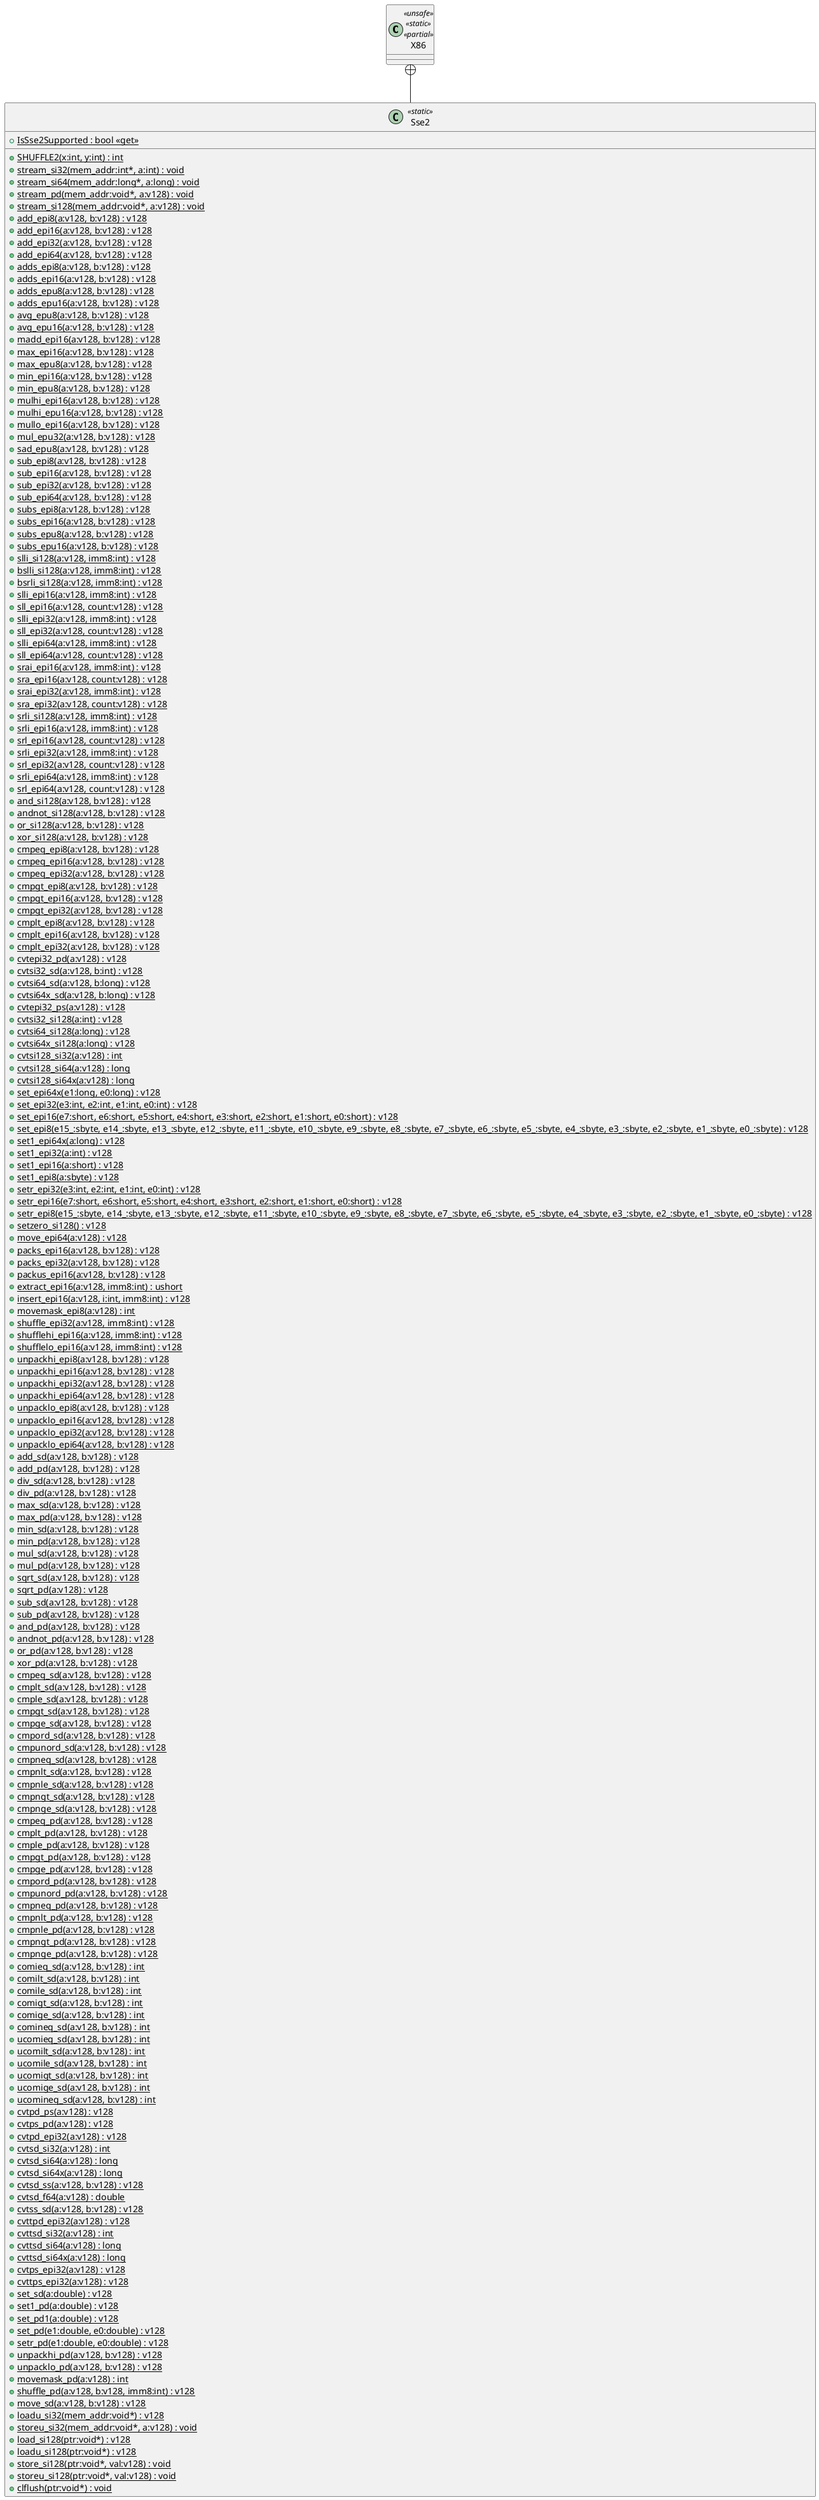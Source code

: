 @startuml
class X86 <<unsafe>> <<static>> <<partial>> {
}
class Sse2 <<static>> {
    + {static} IsSse2Supported : bool <<get>>
    + {static} SHUFFLE2(x:int, y:int) : int
    + {static} stream_si32(mem_addr:int*, a:int) : void
    + {static} stream_si64(mem_addr:long*, a:long) : void
    + {static} stream_pd(mem_addr:void*, a:v128) : void
    + {static} stream_si128(mem_addr:void*, a:v128) : void
    + {static} add_epi8(a:v128, b:v128) : v128
    + {static} add_epi16(a:v128, b:v128) : v128
    + {static} add_epi32(a:v128, b:v128) : v128
    + {static} add_epi64(a:v128, b:v128) : v128
    + {static} adds_epi8(a:v128, b:v128) : v128
    + {static} adds_epi16(a:v128, b:v128) : v128
    + {static} adds_epu8(a:v128, b:v128) : v128
    + {static} adds_epu16(a:v128, b:v128) : v128
    + {static} avg_epu8(a:v128, b:v128) : v128
    + {static} avg_epu16(a:v128, b:v128) : v128
    + {static} madd_epi16(a:v128, b:v128) : v128
    + {static} max_epi16(a:v128, b:v128) : v128
    + {static} max_epu8(a:v128, b:v128) : v128
    + {static} min_epi16(a:v128, b:v128) : v128
    + {static} min_epu8(a:v128, b:v128) : v128
    + {static} mulhi_epi16(a:v128, b:v128) : v128
    + {static} mulhi_epu16(a:v128, b:v128) : v128
    + {static} mullo_epi16(a:v128, b:v128) : v128
    + {static} mul_epu32(a:v128, b:v128) : v128
    + {static} sad_epu8(a:v128, b:v128) : v128
    + {static} sub_epi8(a:v128, b:v128) : v128
    + {static} sub_epi16(a:v128, b:v128) : v128
    + {static} sub_epi32(a:v128, b:v128) : v128
    + {static} sub_epi64(a:v128, b:v128) : v128
    + {static} subs_epi8(a:v128, b:v128) : v128
    + {static} subs_epi16(a:v128, b:v128) : v128
    + {static} subs_epu8(a:v128, b:v128) : v128
    + {static} subs_epu16(a:v128, b:v128) : v128
    + {static} slli_si128(a:v128, imm8:int) : v128
    + {static} bslli_si128(a:v128, imm8:int) : v128
    + {static} bsrli_si128(a:v128, imm8:int) : v128
    + {static} slli_epi16(a:v128, imm8:int) : v128
    + {static} sll_epi16(a:v128, count:v128) : v128
    + {static} slli_epi32(a:v128, imm8:int) : v128
    + {static} sll_epi32(a:v128, count:v128) : v128
    + {static} slli_epi64(a:v128, imm8:int) : v128
    + {static} sll_epi64(a:v128, count:v128) : v128
    + {static} srai_epi16(a:v128, imm8:int) : v128
    + {static} sra_epi16(a:v128, count:v128) : v128
    + {static} srai_epi32(a:v128, imm8:int) : v128
    + {static} sra_epi32(a:v128, count:v128) : v128
    + {static} srli_si128(a:v128, imm8:int) : v128
    + {static} srli_epi16(a:v128, imm8:int) : v128
    + {static} srl_epi16(a:v128, count:v128) : v128
    + {static} srli_epi32(a:v128, imm8:int) : v128
    + {static} srl_epi32(a:v128, count:v128) : v128
    + {static} srli_epi64(a:v128, imm8:int) : v128
    + {static} srl_epi64(a:v128, count:v128) : v128
    + {static} and_si128(a:v128, b:v128) : v128
    + {static} andnot_si128(a:v128, b:v128) : v128
    + {static} or_si128(a:v128, b:v128) : v128
    + {static} xor_si128(a:v128, b:v128) : v128
    + {static} cmpeq_epi8(a:v128, b:v128) : v128
    + {static} cmpeq_epi16(a:v128, b:v128) : v128
    + {static} cmpeq_epi32(a:v128, b:v128) : v128
    + {static} cmpgt_epi8(a:v128, b:v128) : v128
    + {static} cmpgt_epi16(a:v128, b:v128) : v128
    + {static} cmpgt_epi32(a:v128, b:v128) : v128
    + {static} cmplt_epi8(a:v128, b:v128) : v128
    + {static} cmplt_epi16(a:v128, b:v128) : v128
    + {static} cmplt_epi32(a:v128, b:v128) : v128
    + {static} cvtepi32_pd(a:v128) : v128
    + {static} cvtsi32_sd(a:v128, b:int) : v128
    + {static} cvtsi64_sd(a:v128, b:long) : v128
    + {static} cvtsi64x_sd(a:v128, b:long) : v128
    + {static} cvtepi32_ps(a:v128) : v128
    + {static} cvtsi32_si128(a:int) : v128
    + {static} cvtsi64_si128(a:long) : v128
    + {static} cvtsi64x_si128(a:long) : v128
    + {static} cvtsi128_si32(a:v128) : int
    + {static} cvtsi128_si64(a:v128) : long
    + {static} cvtsi128_si64x(a:v128) : long
    + {static} set_epi64x(e1:long, e0:long) : v128
    + {static} set_epi32(e3:int, e2:int, e1:int, e0:int) : v128
    + {static} set_epi16(e7:short, e6:short, e5:short, e4:short, e3:short, e2:short, e1:short, e0:short) : v128
    + {static} set_epi8(e15_:sbyte, e14_:sbyte, e13_:sbyte, e12_:sbyte, e11_:sbyte, e10_:sbyte, e9_:sbyte, e8_:sbyte, e7_:sbyte, e6_:sbyte, e5_:sbyte, e4_:sbyte, e3_:sbyte, e2_:sbyte, e1_:sbyte, e0_:sbyte) : v128
    + {static} set1_epi64x(a:long) : v128
    + {static} set1_epi32(a:int) : v128
    + {static} set1_epi16(a:short) : v128
    + {static} set1_epi8(a:sbyte) : v128
    + {static} setr_epi32(e3:int, e2:int, e1:int, e0:int) : v128
    + {static} setr_epi16(e7:short, e6:short, e5:short, e4:short, e3:short, e2:short, e1:short, e0:short) : v128
    + {static} setr_epi8(e15_:sbyte, e14_:sbyte, e13_:sbyte, e12_:sbyte, e11_:sbyte, e10_:sbyte, e9_:sbyte, e8_:sbyte, e7_:sbyte, e6_:sbyte, e5_:sbyte, e4_:sbyte, e3_:sbyte, e2_:sbyte, e1_:sbyte, e0_:sbyte) : v128
    + {static} setzero_si128() : v128
    + {static} move_epi64(a:v128) : v128
    + {static} packs_epi16(a:v128, b:v128) : v128
    + {static} packs_epi32(a:v128, b:v128) : v128
    + {static} packus_epi16(a:v128, b:v128) : v128
    + {static} extract_epi16(a:v128, imm8:int) : ushort
    + {static} insert_epi16(a:v128, i:int, imm8:int) : v128
    + {static} movemask_epi8(a:v128) : int
    + {static} shuffle_epi32(a:v128, imm8:int) : v128
    + {static} shufflehi_epi16(a:v128, imm8:int) : v128
    + {static} shufflelo_epi16(a:v128, imm8:int) : v128
    + {static} unpackhi_epi8(a:v128, b:v128) : v128
    + {static} unpackhi_epi16(a:v128, b:v128) : v128
    + {static} unpackhi_epi32(a:v128, b:v128) : v128
    + {static} unpackhi_epi64(a:v128, b:v128) : v128
    + {static} unpacklo_epi8(a:v128, b:v128) : v128
    + {static} unpacklo_epi16(a:v128, b:v128) : v128
    + {static} unpacklo_epi32(a:v128, b:v128) : v128
    + {static} unpacklo_epi64(a:v128, b:v128) : v128
    + {static} add_sd(a:v128, b:v128) : v128
    + {static} add_pd(a:v128, b:v128) : v128
    + {static} div_sd(a:v128, b:v128) : v128
    + {static} div_pd(a:v128, b:v128) : v128
    + {static} max_sd(a:v128, b:v128) : v128
    + {static} max_pd(a:v128, b:v128) : v128
    + {static} min_sd(a:v128, b:v128) : v128
    + {static} min_pd(a:v128, b:v128) : v128
    + {static} mul_sd(a:v128, b:v128) : v128
    + {static} mul_pd(a:v128, b:v128) : v128
    + {static} sqrt_sd(a:v128, b:v128) : v128
    + {static} sqrt_pd(a:v128) : v128
    + {static} sub_sd(a:v128, b:v128) : v128
    + {static} sub_pd(a:v128, b:v128) : v128
    + {static} and_pd(a:v128, b:v128) : v128
    + {static} andnot_pd(a:v128, b:v128) : v128
    + {static} or_pd(a:v128, b:v128) : v128
    + {static} xor_pd(a:v128, b:v128) : v128
    + {static} cmpeq_sd(a:v128, b:v128) : v128
    + {static} cmplt_sd(a:v128, b:v128) : v128
    + {static} cmple_sd(a:v128, b:v128) : v128
    + {static} cmpgt_sd(a:v128, b:v128) : v128
    + {static} cmpge_sd(a:v128, b:v128) : v128
    + {static} cmpord_sd(a:v128, b:v128) : v128
    + {static} cmpunord_sd(a:v128, b:v128) : v128
    + {static} cmpneq_sd(a:v128, b:v128) : v128
    + {static} cmpnlt_sd(a:v128, b:v128) : v128
    + {static} cmpnle_sd(a:v128, b:v128) : v128
    + {static} cmpngt_sd(a:v128, b:v128) : v128
    + {static} cmpnge_sd(a:v128, b:v128) : v128
    + {static} cmpeq_pd(a:v128, b:v128) : v128
    + {static} cmplt_pd(a:v128, b:v128) : v128
    + {static} cmple_pd(a:v128, b:v128) : v128
    + {static} cmpgt_pd(a:v128, b:v128) : v128
    + {static} cmpge_pd(a:v128, b:v128) : v128
    + {static} cmpord_pd(a:v128, b:v128) : v128
    + {static} cmpunord_pd(a:v128, b:v128) : v128
    + {static} cmpneq_pd(a:v128, b:v128) : v128
    + {static} cmpnlt_pd(a:v128, b:v128) : v128
    + {static} cmpnle_pd(a:v128, b:v128) : v128
    + {static} cmpngt_pd(a:v128, b:v128) : v128
    + {static} cmpnge_pd(a:v128, b:v128) : v128
    + {static} comieq_sd(a:v128, b:v128) : int
    + {static} comilt_sd(a:v128, b:v128) : int
    + {static} comile_sd(a:v128, b:v128) : int
    + {static} comigt_sd(a:v128, b:v128) : int
    + {static} comige_sd(a:v128, b:v128) : int
    + {static} comineq_sd(a:v128, b:v128) : int
    + {static} ucomieq_sd(a:v128, b:v128) : int
    + {static} ucomilt_sd(a:v128, b:v128) : int
    + {static} ucomile_sd(a:v128, b:v128) : int
    + {static} ucomigt_sd(a:v128, b:v128) : int
    + {static} ucomige_sd(a:v128, b:v128) : int
    + {static} ucomineq_sd(a:v128, b:v128) : int
    + {static} cvtpd_ps(a:v128) : v128
    + {static} cvtps_pd(a:v128) : v128
    + {static} cvtpd_epi32(a:v128) : v128
    + {static} cvtsd_si32(a:v128) : int
    + {static} cvtsd_si64(a:v128) : long
    + {static} cvtsd_si64x(a:v128) : long
    + {static} cvtsd_ss(a:v128, b:v128) : v128
    + {static} cvtsd_f64(a:v128) : double
    + {static} cvtss_sd(a:v128, b:v128) : v128
    + {static} cvttpd_epi32(a:v128) : v128
    + {static} cvttsd_si32(a:v128) : int
    + {static} cvttsd_si64(a:v128) : long
    + {static} cvttsd_si64x(a:v128) : long
    + {static} cvtps_epi32(a:v128) : v128
    + {static} cvttps_epi32(a:v128) : v128
    + {static} set_sd(a:double) : v128
    + {static} set1_pd(a:double) : v128
    + {static} set_pd1(a:double) : v128
    + {static} set_pd(e1:double, e0:double) : v128
    + {static} setr_pd(e1:double, e0:double) : v128
    + {static} unpackhi_pd(a:v128, b:v128) : v128
    + {static} unpacklo_pd(a:v128, b:v128) : v128
    + {static} movemask_pd(a:v128) : int
    + {static} shuffle_pd(a:v128, b:v128, imm8:int) : v128
    + {static} move_sd(a:v128, b:v128) : v128
    + {static} loadu_si32(mem_addr:void*) : v128
    + {static} storeu_si32(mem_addr:void*, a:v128) : void
    + {static} load_si128(ptr:void*) : v128
    + {static} loadu_si128(ptr:void*) : v128
    + {static} store_si128(ptr:void*, val:v128) : void
    + {static} storeu_si128(ptr:void*, val:v128) : void
    + {static} clflush(ptr:void*) : void
}
X86 +-- Sse2
@enduml

